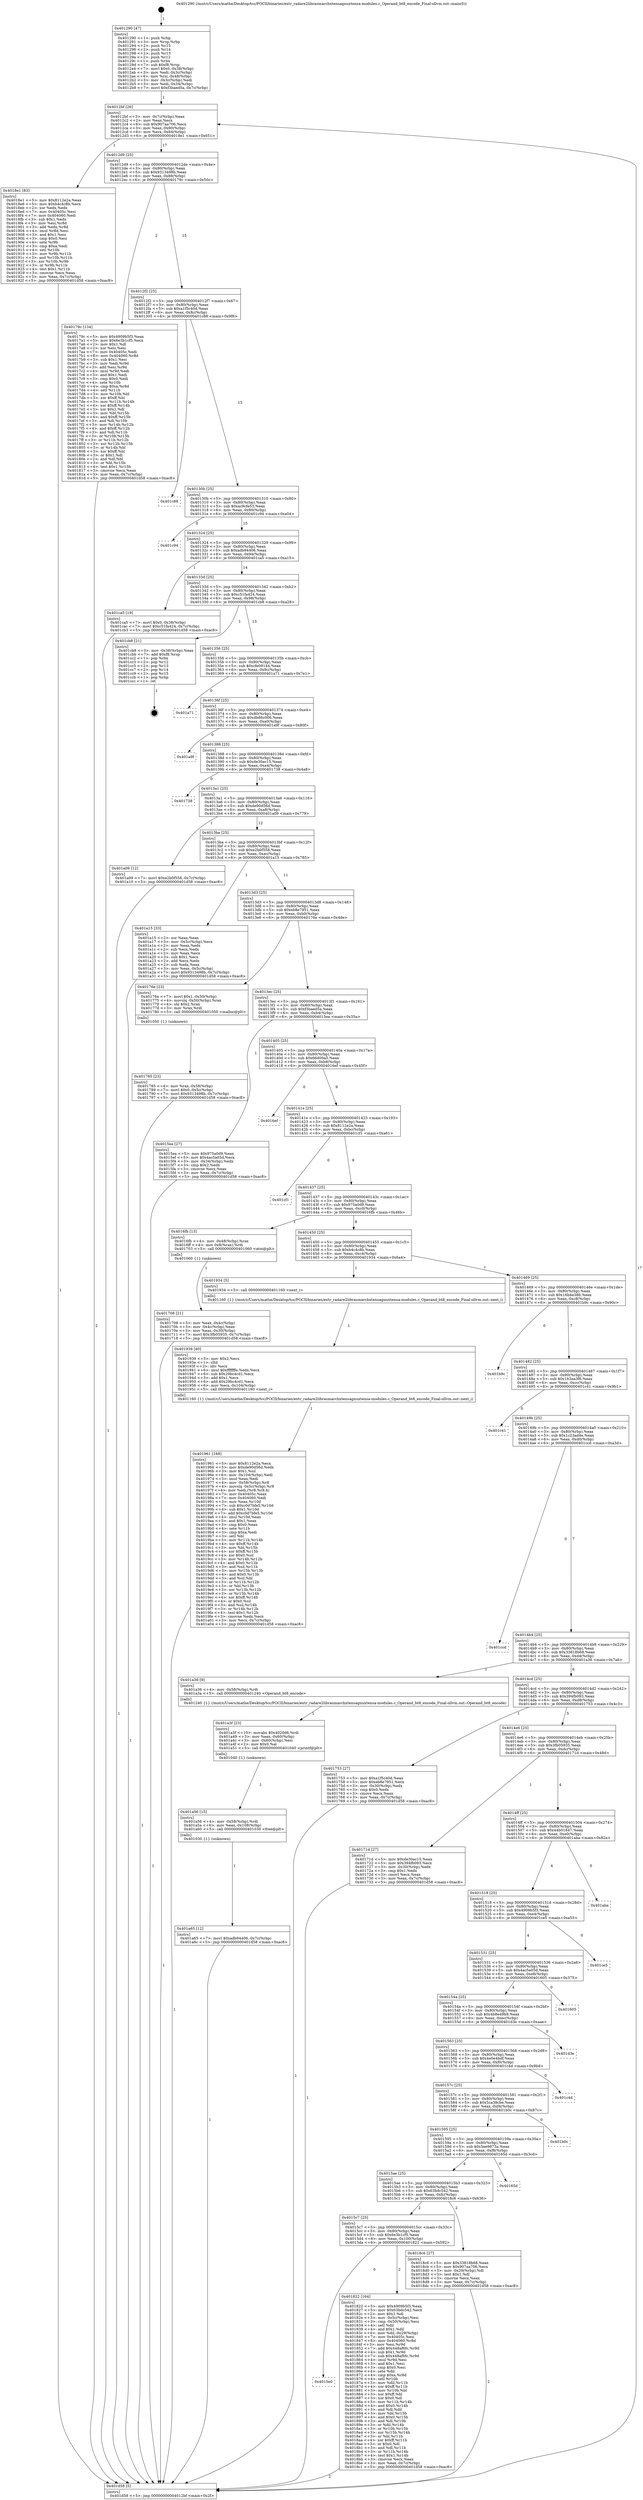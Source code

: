 digraph "0x401290" {
  label = "0x401290 (/mnt/c/Users/mathe/Desktop/tcc/POCII/binaries/extr_radare2librasmarchxtensagnuxtensa-modules.c_Operand_bt8_encode_Final-ollvm.out::main(0))"
  labelloc = "t"
  node[shape=record]

  Entry [label="",width=0.3,height=0.3,shape=circle,fillcolor=black,style=filled]
  "0x4012bf" [label="{
     0x4012bf [26]\l
     | [instrs]\l
     &nbsp;&nbsp;0x4012bf \<+3\>: mov -0x7c(%rbp),%eax\l
     &nbsp;&nbsp;0x4012c2 \<+2\>: mov %eax,%ecx\l
     &nbsp;&nbsp;0x4012c4 \<+6\>: sub $0x907aa706,%ecx\l
     &nbsp;&nbsp;0x4012ca \<+3\>: mov %eax,-0x80(%rbp)\l
     &nbsp;&nbsp;0x4012cd \<+6\>: mov %ecx,-0x84(%rbp)\l
     &nbsp;&nbsp;0x4012d3 \<+6\>: je 00000000004018e1 \<main+0x651\>\l
  }"]
  "0x4018e1" [label="{
     0x4018e1 [83]\l
     | [instrs]\l
     &nbsp;&nbsp;0x4018e1 \<+5\>: mov $0x8112e2a,%eax\l
     &nbsp;&nbsp;0x4018e6 \<+5\>: mov $0xb4c4c8b,%ecx\l
     &nbsp;&nbsp;0x4018eb \<+2\>: xor %edx,%edx\l
     &nbsp;&nbsp;0x4018ed \<+7\>: mov 0x40405c,%esi\l
     &nbsp;&nbsp;0x4018f4 \<+7\>: mov 0x404060,%edi\l
     &nbsp;&nbsp;0x4018fb \<+3\>: sub $0x1,%edx\l
     &nbsp;&nbsp;0x4018fe \<+3\>: mov %esi,%r8d\l
     &nbsp;&nbsp;0x401901 \<+3\>: add %edx,%r8d\l
     &nbsp;&nbsp;0x401904 \<+4\>: imul %r8d,%esi\l
     &nbsp;&nbsp;0x401908 \<+3\>: and $0x1,%esi\l
     &nbsp;&nbsp;0x40190b \<+3\>: cmp $0x0,%esi\l
     &nbsp;&nbsp;0x40190e \<+4\>: sete %r9b\l
     &nbsp;&nbsp;0x401912 \<+3\>: cmp $0xa,%edi\l
     &nbsp;&nbsp;0x401915 \<+4\>: setl %r10b\l
     &nbsp;&nbsp;0x401919 \<+3\>: mov %r9b,%r11b\l
     &nbsp;&nbsp;0x40191c \<+3\>: and %r10b,%r11b\l
     &nbsp;&nbsp;0x40191f \<+3\>: xor %r10b,%r9b\l
     &nbsp;&nbsp;0x401922 \<+3\>: or %r9b,%r11b\l
     &nbsp;&nbsp;0x401925 \<+4\>: test $0x1,%r11b\l
     &nbsp;&nbsp;0x401929 \<+3\>: cmovne %ecx,%eax\l
     &nbsp;&nbsp;0x40192c \<+3\>: mov %eax,-0x7c(%rbp)\l
     &nbsp;&nbsp;0x40192f \<+5\>: jmp 0000000000401d58 \<main+0xac8\>\l
  }"]
  "0x4012d9" [label="{
     0x4012d9 [25]\l
     | [instrs]\l
     &nbsp;&nbsp;0x4012d9 \<+5\>: jmp 00000000004012de \<main+0x4e\>\l
     &nbsp;&nbsp;0x4012de \<+3\>: mov -0x80(%rbp),%eax\l
     &nbsp;&nbsp;0x4012e1 \<+5\>: sub $0x9313498b,%eax\l
     &nbsp;&nbsp;0x4012e6 \<+6\>: mov %eax,-0x88(%rbp)\l
     &nbsp;&nbsp;0x4012ec \<+6\>: je 000000000040179c \<main+0x50c\>\l
  }"]
  Exit [label="",width=0.3,height=0.3,shape=circle,fillcolor=black,style=filled,peripheries=2]
  "0x40179c" [label="{
     0x40179c [134]\l
     | [instrs]\l
     &nbsp;&nbsp;0x40179c \<+5\>: mov $0x4909b5f3,%eax\l
     &nbsp;&nbsp;0x4017a1 \<+5\>: mov $0x6e3b1cf5,%ecx\l
     &nbsp;&nbsp;0x4017a6 \<+2\>: mov $0x1,%dl\l
     &nbsp;&nbsp;0x4017a8 \<+2\>: xor %esi,%esi\l
     &nbsp;&nbsp;0x4017aa \<+7\>: mov 0x40405c,%edi\l
     &nbsp;&nbsp;0x4017b1 \<+8\>: mov 0x404060,%r8d\l
     &nbsp;&nbsp;0x4017b9 \<+3\>: sub $0x1,%esi\l
     &nbsp;&nbsp;0x4017bc \<+3\>: mov %edi,%r9d\l
     &nbsp;&nbsp;0x4017bf \<+3\>: add %esi,%r9d\l
     &nbsp;&nbsp;0x4017c2 \<+4\>: imul %r9d,%edi\l
     &nbsp;&nbsp;0x4017c6 \<+3\>: and $0x1,%edi\l
     &nbsp;&nbsp;0x4017c9 \<+3\>: cmp $0x0,%edi\l
     &nbsp;&nbsp;0x4017cc \<+4\>: sete %r10b\l
     &nbsp;&nbsp;0x4017d0 \<+4\>: cmp $0xa,%r8d\l
     &nbsp;&nbsp;0x4017d4 \<+4\>: setl %r11b\l
     &nbsp;&nbsp;0x4017d8 \<+3\>: mov %r10b,%bl\l
     &nbsp;&nbsp;0x4017db \<+3\>: xor $0xff,%bl\l
     &nbsp;&nbsp;0x4017de \<+3\>: mov %r11b,%r14b\l
     &nbsp;&nbsp;0x4017e1 \<+4\>: xor $0xff,%r14b\l
     &nbsp;&nbsp;0x4017e5 \<+3\>: xor $0x1,%dl\l
     &nbsp;&nbsp;0x4017e8 \<+3\>: mov %bl,%r15b\l
     &nbsp;&nbsp;0x4017eb \<+4\>: and $0xff,%r15b\l
     &nbsp;&nbsp;0x4017ef \<+3\>: and %dl,%r10b\l
     &nbsp;&nbsp;0x4017f2 \<+3\>: mov %r14b,%r12b\l
     &nbsp;&nbsp;0x4017f5 \<+4\>: and $0xff,%r12b\l
     &nbsp;&nbsp;0x4017f9 \<+3\>: and %dl,%r11b\l
     &nbsp;&nbsp;0x4017fc \<+3\>: or %r10b,%r15b\l
     &nbsp;&nbsp;0x4017ff \<+3\>: or %r11b,%r12b\l
     &nbsp;&nbsp;0x401802 \<+3\>: xor %r12b,%r15b\l
     &nbsp;&nbsp;0x401805 \<+3\>: or %r14b,%bl\l
     &nbsp;&nbsp;0x401808 \<+3\>: xor $0xff,%bl\l
     &nbsp;&nbsp;0x40180b \<+3\>: or $0x1,%dl\l
     &nbsp;&nbsp;0x40180e \<+2\>: and %dl,%bl\l
     &nbsp;&nbsp;0x401810 \<+3\>: or %bl,%r15b\l
     &nbsp;&nbsp;0x401813 \<+4\>: test $0x1,%r15b\l
     &nbsp;&nbsp;0x401817 \<+3\>: cmovne %ecx,%eax\l
     &nbsp;&nbsp;0x40181a \<+3\>: mov %eax,-0x7c(%rbp)\l
     &nbsp;&nbsp;0x40181d \<+5\>: jmp 0000000000401d58 \<main+0xac8\>\l
  }"]
  "0x4012f2" [label="{
     0x4012f2 [25]\l
     | [instrs]\l
     &nbsp;&nbsp;0x4012f2 \<+5\>: jmp 00000000004012f7 \<main+0x67\>\l
     &nbsp;&nbsp;0x4012f7 \<+3\>: mov -0x80(%rbp),%eax\l
     &nbsp;&nbsp;0x4012fa \<+5\>: sub $0xa1f5c40d,%eax\l
     &nbsp;&nbsp;0x4012ff \<+6\>: mov %eax,-0x8c(%rbp)\l
     &nbsp;&nbsp;0x401305 \<+6\>: je 0000000000401c88 \<main+0x9f8\>\l
  }"]
  "0x401a65" [label="{
     0x401a65 [12]\l
     | [instrs]\l
     &nbsp;&nbsp;0x401a65 \<+7\>: movl $0xadb94406,-0x7c(%rbp)\l
     &nbsp;&nbsp;0x401a6c \<+5\>: jmp 0000000000401d58 \<main+0xac8\>\l
  }"]
  "0x401c88" [label="{
     0x401c88\l
  }", style=dashed]
  "0x40130b" [label="{
     0x40130b [25]\l
     | [instrs]\l
     &nbsp;&nbsp;0x40130b \<+5\>: jmp 0000000000401310 \<main+0x80\>\l
     &nbsp;&nbsp;0x401310 \<+3\>: mov -0x80(%rbp),%eax\l
     &nbsp;&nbsp;0x401313 \<+5\>: sub $0xac9cfe53,%eax\l
     &nbsp;&nbsp;0x401318 \<+6\>: mov %eax,-0x90(%rbp)\l
     &nbsp;&nbsp;0x40131e \<+6\>: je 0000000000401c94 \<main+0xa04\>\l
  }"]
  "0x401a56" [label="{
     0x401a56 [15]\l
     | [instrs]\l
     &nbsp;&nbsp;0x401a56 \<+4\>: mov -0x58(%rbp),%rdi\l
     &nbsp;&nbsp;0x401a5a \<+6\>: mov %eax,-0x108(%rbp)\l
     &nbsp;&nbsp;0x401a60 \<+5\>: call 0000000000401030 \<free@plt\>\l
     | [calls]\l
     &nbsp;&nbsp;0x401030 \{1\} (unknown)\l
  }"]
  "0x401c94" [label="{
     0x401c94\l
  }", style=dashed]
  "0x401324" [label="{
     0x401324 [25]\l
     | [instrs]\l
     &nbsp;&nbsp;0x401324 \<+5\>: jmp 0000000000401329 \<main+0x99\>\l
     &nbsp;&nbsp;0x401329 \<+3\>: mov -0x80(%rbp),%eax\l
     &nbsp;&nbsp;0x40132c \<+5\>: sub $0xadb94406,%eax\l
     &nbsp;&nbsp;0x401331 \<+6\>: mov %eax,-0x94(%rbp)\l
     &nbsp;&nbsp;0x401337 \<+6\>: je 0000000000401ca5 \<main+0xa15\>\l
  }"]
  "0x401a3f" [label="{
     0x401a3f [23]\l
     | [instrs]\l
     &nbsp;&nbsp;0x401a3f \<+10\>: movabs $0x4020d6,%rdi\l
     &nbsp;&nbsp;0x401a49 \<+3\>: mov %eax,-0x60(%rbp)\l
     &nbsp;&nbsp;0x401a4c \<+3\>: mov -0x60(%rbp),%esi\l
     &nbsp;&nbsp;0x401a4f \<+2\>: mov $0x0,%al\l
     &nbsp;&nbsp;0x401a51 \<+5\>: call 0000000000401040 \<printf@plt\>\l
     | [calls]\l
     &nbsp;&nbsp;0x401040 \{1\} (unknown)\l
  }"]
  "0x401ca5" [label="{
     0x401ca5 [19]\l
     | [instrs]\l
     &nbsp;&nbsp;0x401ca5 \<+7\>: movl $0x0,-0x38(%rbp)\l
     &nbsp;&nbsp;0x401cac \<+7\>: movl $0xc51fa424,-0x7c(%rbp)\l
     &nbsp;&nbsp;0x401cb3 \<+5\>: jmp 0000000000401d58 \<main+0xac8\>\l
  }"]
  "0x40133d" [label="{
     0x40133d [25]\l
     | [instrs]\l
     &nbsp;&nbsp;0x40133d \<+5\>: jmp 0000000000401342 \<main+0xb2\>\l
     &nbsp;&nbsp;0x401342 \<+3\>: mov -0x80(%rbp),%eax\l
     &nbsp;&nbsp;0x401345 \<+5\>: sub $0xc51fa424,%eax\l
     &nbsp;&nbsp;0x40134a \<+6\>: mov %eax,-0x98(%rbp)\l
     &nbsp;&nbsp;0x401350 \<+6\>: je 0000000000401cb8 \<main+0xa28\>\l
  }"]
  "0x401961" [label="{
     0x401961 [168]\l
     | [instrs]\l
     &nbsp;&nbsp;0x401961 \<+5\>: mov $0x8112e2a,%ecx\l
     &nbsp;&nbsp;0x401966 \<+5\>: mov $0xde90d56d,%edx\l
     &nbsp;&nbsp;0x40196b \<+3\>: mov $0x1,%sil\l
     &nbsp;&nbsp;0x40196e \<+6\>: mov -0x104(%rbp),%edi\l
     &nbsp;&nbsp;0x401974 \<+3\>: imul %eax,%edi\l
     &nbsp;&nbsp;0x401977 \<+4\>: mov -0x58(%rbp),%r8\l
     &nbsp;&nbsp;0x40197b \<+4\>: movslq -0x5c(%rbp),%r9\l
     &nbsp;&nbsp;0x40197f \<+4\>: mov %edi,(%r8,%r9,4)\l
     &nbsp;&nbsp;0x401983 \<+7\>: mov 0x40405c,%eax\l
     &nbsp;&nbsp;0x40198a \<+7\>: mov 0x404060,%edi\l
     &nbsp;&nbsp;0x401991 \<+3\>: mov %eax,%r10d\l
     &nbsp;&nbsp;0x401994 \<+7\>: sub $0xc0d7bfe5,%r10d\l
     &nbsp;&nbsp;0x40199b \<+4\>: sub $0x1,%r10d\l
     &nbsp;&nbsp;0x40199f \<+7\>: add $0xc0d7bfe5,%r10d\l
     &nbsp;&nbsp;0x4019a6 \<+4\>: imul %r10d,%eax\l
     &nbsp;&nbsp;0x4019aa \<+3\>: and $0x1,%eax\l
     &nbsp;&nbsp;0x4019ad \<+3\>: cmp $0x0,%eax\l
     &nbsp;&nbsp;0x4019b0 \<+4\>: sete %r11b\l
     &nbsp;&nbsp;0x4019b4 \<+3\>: cmp $0xa,%edi\l
     &nbsp;&nbsp;0x4019b7 \<+3\>: setl %bl\l
     &nbsp;&nbsp;0x4019ba \<+3\>: mov %r11b,%r14b\l
     &nbsp;&nbsp;0x4019bd \<+4\>: xor $0xff,%r14b\l
     &nbsp;&nbsp;0x4019c1 \<+3\>: mov %bl,%r15b\l
     &nbsp;&nbsp;0x4019c4 \<+4\>: xor $0xff,%r15b\l
     &nbsp;&nbsp;0x4019c8 \<+4\>: xor $0x0,%sil\l
     &nbsp;&nbsp;0x4019cc \<+3\>: mov %r14b,%r12b\l
     &nbsp;&nbsp;0x4019cf \<+4\>: and $0x0,%r12b\l
     &nbsp;&nbsp;0x4019d3 \<+3\>: and %sil,%r11b\l
     &nbsp;&nbsp;0x4019d6 \<+3\>: mov %r15b,%r13b\l
     &nbsp;&nbsp;0x4019d9 \<+4\>: and $0x0,%r13b\l
     &nbsp;&nbsp;0x4019dd \<+3\>: and %sil,%bl\l
     &nbsp;&nbsp;0x4019e0 \<+3\>: or %r11b,%r12b\l
     &nbsp;&nbsp;0x4019e3 \<+3\>: or %bl,%r13b\l
     &nbsp;&nbsp;0x4019e6 \<+3\>: xor %r13b,%r12b\l
     &nbsp;&nbsp;0x4019e9 \<+3\>: or %r15b,%r14b\l
     &nbsp;&nbsp;0x4019ec \<+4\>: xor $0xff,%r14b\l
     &nbsp;&nbsp;0x4019f0 \<+4\>: or $0x0,%sil\l
     &nbsp;&nbsp;0x4019f4 \<+3\>: and %sil,%r14b\l
     &nbsp;&nbsp;0x4019f7 \<+3\>: or %r14b,%r12b\l
     &nbsp;&nbsp;0x4019fa \<+4\>: test $0x1,%r12b\l
     &nbsp;&nbsp;0x4019fe \<+3\>: cmovne %edx,%ecx\l
     &nbsp;&nbsp;0x401a01 \<+3\>: mov %ecx,-0x7c(%rbp)\l
     &nbsp;&nbsp;0x401a04 \<+5\>: jmp 0000000000401d58 \<main+0xac8\>\l
  }"]
  "0x401cb8" [label="{
     0x401cb8 [21]\l
     | [instrs]\l
     &nbsp;&nbsp;0x401cb8 \<+3\>: mov -0x38(%rbp),%eax\l
     &nbsp;&nbsp;0x401cbb \<+7\>: add $0xf8,%rsp\l
     &nbsp;&nbsp;0x401cc2 \<+1\>: pop %rbx\l
     &nbsp;&nbsp;0x401cc3 \<+2\>: pop %r12\l
     &nbsp;&nbsp;0x401cc5 \<+2\>: pop %r13\l
     &nbsp;&nbsp;0x401cc7 \<+2\>: pop %r14\l
     &nbsp;&nbsp;0x401cc9 \<+2\>: pop %r15\l
     &nbsp;&nbsp;0x401ccb \<+1\>: pop %rbp\l
     &nbsp;&nbsp;0x401ccc \<+1\>: ret\l
  }"]
  "0x401356" [label="{
     0x401356 [25]\l
     | [instrs]\l
     &nbsp;&nbsp;0x401356 \<+5\>: jmp 000000000040135b \<main+0xcb\>\l
     &nbsp;&nbsp;0x40135b \<+3\>: mov -0x80(%rbp),%eax\l
     &nbsp;&nbsp;0x40135e \<+5\>: sub $0xcfe09144,%eax\l
     &nbsp;&nbsp;0x401363 \<+6\>: mov %eax,-0x9c(%rbp)\l
     &nbsp;&nbsp;0x401369 \<+6\>: je 0000000000401a71 \<main+0x7e1\>\l
  }"]
  "0x401939" [label="{
     0x401939 [40]\l
     | [instrs]\l
     &nbsp;&nbsp;0x401939 \<+5\>: mov $0x2,%ecx\l
     &nbsp;&nbsp;0x40193e \<+1\>: cltd\l
     &nbsp;&nbsp;0x40193f \<+2\>: idiv %ecx\l
     &nbsp;&nbsp;0x401941 \<+6\>: imul $0xfffffffe,%edx,%ecx\l
     &nbsp;&nbsp;0x401947 \<+6\>: sub $0x29bc4cd1,%ecx\l
     &nbsp;&nbsp;0x40194d \<+3\>: add $0x1,%ecx\l
     &nbsp;&nbsp;0x401950 \<+6\>: add $0x29bc4cd1,%ecx\l
     &nbsp;&nbsp;0x401956 \<+6\>: mov %ecx,-0x104(%rbp)\l
     &nbsp;&nbsp;0x40195c \<+5\>: call 0000000000401160 \<next_i\>\l
     | [calls]\l
     &nbsp;&nbsp;0x401160 \{1\} (/mnt/c/Users/mathe/Desktop/tcc/POCII/binaries/extr_radare2librasmarchxtensagnuxtensa-modules.c_Operand_bt8_encode_Final-ollvm.out::next_i)\l
  }"]
  "0x401a71" [label="{
     0x401a71\l
  }", style=dashed]
  "0x40136f" [label="{
     0x40136f [25]\l
     | [instrs]\l
     &nbsp;&nbsp;0x40136f \<+5\>: jmp 0000000000401374 \<main+0xe4\>\l
     &nbsp;&nbsp;0x401374 \<+3\>: mov -0x80(%rbp),%eax\l
     &nbsp;&nbsp;0x401377 \<+5\>: sub $0xdb86c006,%eax\l
     &nbsp;&nbsp;0x40137c \<+6\>: mov %eax,-0xa0(%rbp)\l
     &nbsp;&nbsp;0x401382 \<+6\>: je 0000000000401a9f \<main+0x80f\>\l
  }"]
  "0x4015e0" [label="{
     0x4015e0\l
  }", style=dashed]
  "0x401a9f" [label="{
     0x401a9f\l
  }", style=dashed]
  "0x401388" [label="{
     0x401388 [25]\l
     | [instrs]\l
     &nbsp;&nbsp;0x401388 \<+5\>: jmp 000000000040138d \<main+0xfd\>\l
     &nbsp;&nbsp;0x40138d \<+3\>: mov -0x80(%rbp),%eax\l
     &nbsp;&nbsp;0x401390 \<+5\>: sub $0xde30ac15,%eax\l
     &nbsp;&nbsp;0x401395 \<+6\>: mov %eax,-0xa4(%rbp)\l
     &nbsp;&nbsp;0x40139b \<+6\>: je 0000000000401738 \<main+0x4a8\>\l
  }"]
  "0x401822" [label="{
     0x401822 [164]\l
     | [instrs]\l
     &nbsp;&nbsp;0x401822 \<+5\>: mov $0x4909b5f3,%eax\l
     &nbsp;&nbsp;0x401827 \<+5\>: mov $0x63bdc542,%ecx\l
     &nbsp;&nbsp;0x40182c \<+2\>: mov $0x1,%dl\l
     &nbsp;&nbsp;0x40182e \<+3\>: mov -0x5c(%rbp),%esi\l
     &nbsp;&nbsp;0x401831 \<+3\>: cmp -0x50(%rbp),%esi\l
     &nbsp;&nbsp;0x401834 \<+4\>: setl %dil\l
     &nbsp;&nbsp;0x401838 \<+4\>: and $0x1,%dil\l
     &nbsp;&nbsp;0x40183c \<+4\>: mov %dil,-0x29(%rbp)\l
     &nbsp;&nbsp;0x401840 \<+7\>: mov 0x40405c,%esi\l
     &nbsp;&nbsp;0x401847 \<+8\>: mov 0x404060,%r8d\l
     &nbsp;&nbsp;0x40184f \<+3\>: mov %esi,%r9d\l
     &nbsp;&nbsp;0x401852 \<+7\>: add $0x448af6fc,%r9d\l
     &nbsp;&nbsp;0x401859 \<+4\>: sub $0x1,%r9d\l
     &nbsp;&nbsp;0x40185d \<+7\>: sub $0x448af6fc,%r9d\l
     &nbsp;&nbsp;0x401864 \<+4\>: imul %r9d,%esi\l
     &nbsp;&nbsp;0x401868 \<+3\>: and $0x1,%esi\l
     &nbsp;&nbsp;0x40186b \<+3\>: cmp $0x0,%esi\l
     &nbsp;&nbsp;0x40186e \<+4\>: sete %dil\l
     &nbsp;&nbsp;0x401872 \<+4\>: cmp $0xa,%r8d\l
     &nbsp;&nbsp;0x401876 \<+4\>: setl %r10b\l
     &nbsp;&nbsp;0x40187a \<+3\>: mov %dil,%r11b\l
     &nbsp;&nbsp;0x40187d \<+4\>: xor $0xff,%r11b\l
     &nbsp;&nbsp;0x401881 \<+3\>: mov %r10b,%bl\l
     &nbsp;&nbsp;0x401884 \<+3\>: xor $0xff,%bl\l
     &nbsp;&nbsp;0x401887 \<+3\>: xor $0x0,%dl\l
     &nbsp;&nbsp;0x40188a \<+3\>: mov %r11b,%r14b\l
     &nbsp;&nbsp;0x40188d \<+4\>: and $0x0,%r14b\l
     &nbsp;&nbsp;0x401891 \<+3\>: and %dl,%dil\l
     &nbsp;&nbsp;0x401894 \<+3\>: mov %bl,%r15b\l
     &nbsp;&nbsp;0x401897 \<+4\>: and $0x0,%r15b\l
     &nbsp;&nbsp;0x40189b \<+3\>: and %dl,%r10b\l
     &nbsp;&nbsp;0x40189e \<+3\>: or %dil,%r14b\l
     &nbsp;&nbsp;0x4018a1 \<+3\>: or %r10b,%r15b\l
     &nbsp;&nbsp;0x4018a4 \<+3\>: xor %r15b,%r14b\l
     &nbsp;&nbsp;0x4018a7 \<+3\>: or %bl,%r11b\l
     &nbsp;&nbsp;0x4018aa \<+4\>: xor $0xff,%r11b\l
     &nbsp;&nbsp;0x4018ae \<+3\>: or $0x0,%dl\l
     &nbsp;&nbsp;0x4018b1 \<+3\>: and %dl,%r11b\l
     &nbsp;&nbsp;0x4018b4 \<+3\>: or %r11b,%r14b\l
     &nbsp;&nbsp;0x4018b7 \<+4\>: test $0x1,%r14b\l
     &nbsp;&nbsp;0x4018bb \<+3\>: cmovne %ecx,%eax\l
     &nbsp;&nbsp;0x4018be \<+3\>: mov %eax,-0x7c(%rbp)\l
     &nbsp;&nbsp;0x4018c1 \<+5\>: jmp 0000000000401d58 \<main+0xac8\>\l
  }"]
  "0x401738" [label="{
     0x401738\l
  }", style=dashed]
  "0x4013a1" [label="{
     0x4013a1 [25]\l
     | [instrs]\l
     &nbsp;&nbsp;0x4013a1 \<+5\>: jmp 00000000004013a6 \<main+0x116\>\l
     &nbsp;&nbsp;0x4013a6 \<+3\>: mov -0x80(%rbp),%eax\l
     &nbsp;&nbsp;0x4013a9 \<+5\>: sub $0xde90d56d,%eax\l
     &nbsp;&nbsp;0x4013ae \<+6\>: mov %eax,-0xa8(%rbp)\l
     &nbsp;&nbsp;0x4013b4 \<+6\>: je 0000000000401a09 \<main+0x779\>\l
  }"]
  "0x4015c7" [label="{
     0x4015c7 [25]\l
     | [instrs]\l
     &nbsp;&nbsp;0x4015c7 \<+5\>: jmp 00000000004015cc \<main+0x33c\>\l
     &nbsp;&nbsp;0x4015cc \<+3\>: mov -0x80(%rbp),%eax\l
     &nbsp;&nbsp;0x4015cf \<+5\>: sub $0x6e3b1cf5,%eax\l
     &nbsp;&nbsp;0x4015d4 \<+6\>: mov %eax,-0x100(%rbp)\l
     &nbsp;&nbsp;0x4015da \<+6\>: je 0000000000401822 \<main+0x592\>\l
  }"]
  "0x401a09" [label="{
     0x401a09 [12]\l
     | [instrs]\l
     &nbsp;&nbsp;0x401a09 \<+7\>: movl $0xe2b0f558,-0x7c(%rbp)\l
     &nbsp;&nbsp;0x401a10 \<+5\>: jmp 0000000000401d58 \<main+0xac8\>\l
  }"]
  "0x4013ba" [label="{
     0x4013ba [25]\l
     | [instrs]\l
     &nbsp;&nbsp;0x4013ba \<+5\>: jmp 00000000004013bf \<main+0x12f\>\l
     &nbsp;&nbsp;0x4013bf \<+3\>: mov -0x80(%rbp),%eax\l
     &nbsp;&nbsp;0x4013c2 \<+5\>: sub $0xe2b0f558,%eax\l
     &nbsp;&nbsp;0x4013c7 \<+6\>: mov %eax,-0xac(%rbp)\l
     &nbsp;&nbsp;0x4013cd \<+6\>: je 0000000000401a15 \<main+0x785\>\l
  }"]
  "0x4018c6" [label="{
     0x4018c6 [27]\l
     | [instrs]\l
     &nbsp;&nbsp;0x4018c6 \<+5\>: mov $0x33818b68,%eax\l
     &nbsp;&nbsp;0x4018cb \<+5\>: mov $0x907aa706,%ecx\l
     &nbsp;&nbsp;0x4018d0 \<+3\>: mov -0x29(%rbp),%dl\l
     &nbsp;&nbsp;0x4018d3 \<+3\>: test $0x1,%dl\l
     &nbsp;&nbsp;0x4018d6 \<+3\>: cmovne %ecx,%eax\l
     &nbsp;&nbsp;0x4018d9 \<+3\>: mov %eax,-0x7c(%rbp)\l
     &nbsp;&nbsp;0x4018dc \<+5\>: jmp 0000000000401d58 \<main+0xac8\>\l
  }"]
  "0x401a15" [label="{
     0x401a15 [33]\l
     | [instrs]\l
     &nbsp;&nbsp;0x401a15 \<+2\>: xor %eax,%eax\l
     &nbsp;&nbsp;0x401a17 \<+3\>: mov -0x5c(%rbp),%ecx\l
     &nbsp;&nbsp;0x401a1a \<+2\>: mov %eax,%edx\l
     &nbsp;&nbsp;0x401a1c \<+2\>: sub %ecx,%edx\l
     &nbsp;&nbsp;0x401a1e \<+2\>: mov %eax,%ecx\l
     &nbsp;&nbsp;0x401a20 \<+3\>: sub $0x1,%ecx\l
     &nbsp;&nbsp;0x401a23 \<+2\>: add %ecx,%edx\l
     &nbsp;&nbsp;0x401a25 \<+2\>: sub %edx,%eax\l
     &nbsp;&nbsp;0x401a27 \<+3\>: mov %eax,-0x5c(%rbp)\l
     &nbsp;&nbsp;0x401a2a \<+7\>: movl $0x9313498b,-0x7c(%rbp)\l
     &nbsp;&nbsp;0x401a31 \<+5\>: jmp 0000000000401d58 \<main+0xac8\>\l
  }"]
  "0x4013d3" [label="{
     0x4013d3 [25]\l
     | [instrs]\l
     &nbsp;&nbsp;0x4013d3 \<+5\>: jmp 00000000004013d8 \<main+0x148\>\l
     &nbsp;&nbsp;0x4013d8 \<+3\>: mov -0x80(%rbp),%eax\l
     &nbsp;&nbsp;0x4013db \<+5\>: sub $0xeb8e7951,%eax\l
     &nbsp;&nbsp;0x4013e0 \<+6\>: mov %eax,-0xb0(%rbp)\l
     &nbsp;&nbsp;0x4013e6 \<+6\>: je 000000000040176e \<main+0x4de\>\l
  }"]
  "0x4015ae" [label="{
     0x4015ae [25]\l
     | [instrs]\l
     &nbsp;&nbsp;0x4015ae \<+5\>: jmp 00000000004015b3 \<main+0x323\>\l
     &nbsp;&nbsp;0x4015b3 \<+3\>: mov -0x80(%rbp),%eax\l
     &nbsp;&nbsp;0x4015b6 \<+5\>: sub $0x63bdc542,%eax\l
     &nbsp;&nbsp;0x4015bb \<+6\>: mov %eax,-0xfc(%rbp)\l
     &nbsp;&nbsp;0x4015c1 \<+6\>: je 00000000004018c6 \<main+0x636\>\l
  }"]
  "0x40176e" [label="{
     0x40176e [23]\l
     | [instrs]\l
     &nbsp;&nbsp;0x40176e \<+7\>: movl $0x1,-0x50(%rbp)\l
     &nbsp;&nbsp;0x401775 \<+4\>: movslq -0x50(%rbp),%rax\l
     &nbsp;&nbsp;0x401779 \<+4\>: shl $0x2,%rax\l
     &nbsp;&nbsp;0x40177d \<+3\>: mov %rax,%rdi\l
     &nbsp;&nbsp;0x401780 \<+5\>: call 0000000000401050 \<malloc@plt\>\l
     | [calls]\l
     &nbsp;&nbsp;0x401050 \{1\} (unknown)\l
  }"]
  "0x4013ec" [label="{
     0x4013ec [25]\l
     | [instrs]\l
     &nbsp;&nbsp;0x4013ec \<+5\>: jmp 00000000004013f1 \<main+0x161\>\l
     &nbsp;&nbsp;0x4013f1 \<+3\>: mov -0x80(%rbp),%eax\l
     &nbsp;&nbsp;0x4013f4 \<+5\>: sub $0xf3baed5a,%eax\l
     &nbsp;&nbsp;0x4013f9 \<+6\>: mov %eax,-0xb4(%rbp)\l
     &nbsp;&nbsp;0x4013ff \<+6\>: je 00000000004015ea \<main+0x35a\>\l
  }"]
  "0x40165d" [label="{
     0x40165d\l
  }", style=dashed]
  "0x4015ea" [label="{
     0x4015ea [27]\l
     | [instrs]\l
     &nbsp;&nbsp;0x4015ea \<+5\>: mov $0x975a0d9,%eax\l
     &nbsp;&nbsp;0x4015ef \<+5\>: mov $0x4ac5a05d,%ecx\l
     &nbsp;&nbsp;0x4015f4 \<+3\>: mov -0x34(%rbp),%edx\l
     &nbsp;&nbsp;0x4015f7 \<+3\>: cmp $0x2,%edx\l
     &nbsp;&nbsp;0x4015fa \<+3\>: cmovne %ecx,%eax\l
     &nbsp;&nbsp;0x4015fd \<+3\>: mov %eax,-0x7c(%rbp)\l
     &nbsp;&nbsp;0x401600 \<+5\>: jmp 0000000000401d58 \<main+0xac8\>\l
  }"]
  "0x401405" [label="{
     0x401405 [25]\l
     | [instrs]\l
     &nbsp;&nbsp;0x401405 \<+5\>: jmp 000000000040140a \<main+0x17a\>\l
     &nbsp;&nbsp;0x40140a \<+3\>: mov -0x80(%rbp),%eax\l
     &nbsp;&nbsp;0x40140d \<+5\>: sub $0x66d00a5,%eax\l
     &nbsp;&nbsp;0x401412 \<+6\>: mov %eax,-0xb8(%rbp)\l
     &nbsp;&nbsp;0x401418 \<+6\>: je 00000000004016ef \<main+0x45f\>\l
  }"]
  "0x401d58" [label="{
     0x401d58 [5]\l
     | [instrs]\l
     &nbsp;&nbsp;0x401d58 \<+5\>: jmp 00000000004012bf \<main+0x2f\>\l
  }"]
  "0x401290" [label="{
     0x401290 [47]\l
     | [instrs]\l
     &nbsp;&nbsp;0x401290 \<+1\>: push %rbp\l
     &nbsp;&nbsp;0x401291 \<+3\>: mov %rsp,%rbp\l
     &nbsp;&nbsp;0x401294 \<+2\>: push %r15\l
     &nbsp;&nbsp;0x401296 \<+2\>: push %r14\l
     &nbsp;&nbsp;0x401298 \<+2\>: push %r13\l
     &nbsp;&nbsp;0x40129a \<+2\>: push %r12\l
     &nbsp;&nbsp;0x40129c \<+1\>: push %rbx\l
     &nbsp;&nbsp;0x40129d \<+7\>: sub $0xf8,%rsp\l
     &nbsp;&nbsp;0x4012a4 \<+7\>: movl $0x0,-0x38(%rbp)\l
     &nbsp;&nbsp;0x4012ab \<+3\>: mov %edi,-0x3c(%rbp)\l
     &nbsp;&nbsp;0x4012ae \<+4\>: mov %rsi,-0x48(%rbp)\l
     &nbsp;&nbsp;0x4012b2 \<+3\>: mov -0x3c(%rbp),%edi\l
     &nbsp;&nbsp;0x4012b5 \<+3\>: mov %edi,-0x34(%rbp)\l
     &nbsp;&nbsp;0x4012b8 \<+7\>: movl $0xf3baed5a,-0x7c(%rbp)\l
  }"]
  "0x401595" [label="{
     0x401595 [25]\l
     | [instrs]\l
     &nbsp;&nbsp;0x401595 \<+5\>: jmp 000000000040159a \<main+0x30a\>\l
     &nbsp;&nbsp;0x40159a \<+3\>: mov -0x80(%rbp),%eax\l
     &nbsp;&nbsp;0x40159d \<+5\>: sub $0x5ee9873a,%eax\l
     &nbsp;&nbsp;0x4015a2 \<+6\>: mov %eax,-0xf8(%rbp)\l
     &nbsp;&nbsp;0x4015a8 \<+6\>: je 000000000040165d \<main+0x3cd\>\l
  }"]
  "0x4016ef" [label="{
     0x4016ef\l
  }", style=dashed]
  "0x40141e" [label="{
     0x40141e [25]\l
     | [instrs]\l
     &nbsp;&nbsp;0x40141e \<+5\>: jmp 0000000000401423 \<main+0x193\>\l
     &nbsp;&nbsp;0x401423 \<+3\>: mov -0x80(%rbp),%eax\l
     &nbsp;&nbsp;0x401426 \<+5\>: sub $0x8112e2a,%eax\l
     &nbsp;&nbsp;0x40142b \<+6\>: mov %eax,-0xbc(%rbp)\l
     &nbsp;&nbsp;0x401431 \<+6\>: je 0000000000401cf1 \<main+0xa61\>\l
  }"]
  "0x401b0c" [label="{
     0x401b0c\l
  }", style=dashed]
  "0x401cf1" [label="{
     0x401cf1\l
  }", style=dashed]
  "0x401437" [label="{
     0x401437 [25]\l
     | [instrs]\l
     &nbsp;&nbsp;0x401437 \<+5\>: jmp 000000000040143c \<main+0x1ac\>\l
     &nbsp;&nbsp;0x40143c \<+3\>: mov -0x80(%rbp),%eax\l
     &nbsp;&nbsp;0x40143f \<+5\>: sub $0x975a0d9,%eax\l
     &nbsp;&nbsp;0x401444 \<+6\>: mov %eax,-0xc0(%rbp)\l
     &nbsp;&nbsp;0x40144a \<+6\>: je 00000000004016fb \<main+0x46b\>\l
  }"]
  "0x40157c" [label="{
     0x40157c [25]\l
     | [instrs]\l
     &nbsp;&nbsp;0x40157c \<+5\>: jmp 0000000000401581 \<main+0x2f1\>\l
     &nbsp;&nbsp;0x401581 \<+3\>: mov -0x80(%rbp),%eax\l
     &nbsp;&nbsp;0x401584 \<+5\>: sub $0x5ca38cbe,%eax\l
     &nbsp;&nbsp;0x401589 \<+6\>: mov %eax,-0xf4(%rbp)\l
     &nbsp;&nbsp;0x40158f \<+6\>: je 0000000000401b0c \<main+0x87c\>\l
  }"]
  "0x4016fb" [label="{
     0x4016fb [13]\l
     | [instrs]\l
     &nbsp;&nbsp;0x4016fb \<+4\>: mov -0x48(%rbp),%rax\l
     &nbsp;&nbsp;0x4016ff \<+4\>: mov 0x8(%rax),%rdi\l
     &nbsp;&nbsp;0x401703 \<+5\>: call 0000000000401060 \<atoi@plt\>\l
     | [calls]\l
     &nbsp;&nbsp;0x401060 \{1\} (unknown)\l
  }"]
  "0x401450" [label="{
     0x401450 [25]\l
     | [instrs]\l
     &nbsp;&nbsp;0x401450 \<+5\>: jmp 0000000000401455 \<main+0x1c5\>\l
     &nbsp;&nbsp;0x401455 \<+3\>: mov -0x80(%rbp),%eax\l
     &nbsp;&nbsp;0x401458 \<+5\>: sub $0xb4c4c8b,%eax\l
     &nbsp;&nbsp;0x40145d \<+6\>: mov %eax,-0xc4(%rbp)\l
     &nbsp;&nbsp;0x401463 \<+6\>: je 0000000000401934 \<main+0x6a4\>\l
  }"]
  "0x401708" [label="{
     0x401708 [21]\l
     | [instrs]\l
     &nbsp;&nbsp;0x401708 \<+3\>: mov %eax,-0x4c(%rbp)\l
     &nbsp;&nbsp;0x40170b \<+3\>: mov -0x4c(%rbp),%eax\l
     &nbsp;&nbsp;0x40170e \<+3\>: mov %eax,-0x30(%rbp)\l
     &nbsp;&nbsp;0x401711 \<+7\>: movl $0x3fb05935,-0x7c(%rbp)\l
     &nbsp;&nbsp;0x401718 \<+5\>: jmp 0000000000401d58 \<main+0xac8\>\l
  }"]
  "0x401c4d" [label="{
     0x401c4d\l
  }", style=dashed]
  "0x401934" [label="{
     0x401934 [5]\l
     | [instrs]\l
     &nbsp;&nbsp;0x401934 \<+5\>: call 0000000000401160 \<next_i\>\l
     | [calls]\l
     &nbsp;&nbsp;0x401160 \{1\} (/mnt/c/Users/mathe/Desktop/tcc/POCII/binaries/extr_radare2librasmarchxtensagnuxtensa-modules.c_Operand_bt8_encode_Final-ollvm.out::next_i)\l
  }"]
  "0x401469" [label="{
     0x401469 [25]\l
     | [instrs]\l
     &nbsp;&nbsp;0x401469 \<+5\>: jmp 000000000040146e \<main+0x1de\>\l
     &nbsp;&nbsp;0x40146e \<+3\>: mov -0x80(%rbp),%eax\l
     &nbsp;&nbsp;0x401471 \<+5\>: sub $0x16b4a386,%eax\l
     &nbsp;&nbsp;0x401476 \<+6\>: mov %eax,-0xc8(%rbp)\l
     &nbsp;&nbsp;0x40147c \<+6\>: je 0000000000401b9c \<main+0x90c\>\l
  }"]
  "0x401563" [label="{
     0x401563 [25]\l
     | [instrs]\l
     &nbsp;&nbsp;0x401563 \<+5\>: jmp 0000000000401568 \<main+0x2d8\>\l
     &nbsp;&nbsp;0x401568 \<+3\>: mov -0x80(%rbp),%eax\l
     &nbsp;&nbsp;0x40156b \<+5\>: sub $0x4e0e4bdf,%eax\l
     &nbsp;&nbsp;0x401570 \<+6\>: mov %eax,-0xf0(%rbp)\l
     &nbsp;&nbsp;0x401576 \<+6\>: je 0000000000401c4d \<main+0x9bd\>\l
  }"]
  "0x401b9c" [label="{
     0x401b9c\l
  }", style=dashed]
  "0x401482" [label="{
     0x401482 [25]\l
     | [instrs]\l
     &nbsp;&nbsp;0x401482 \<+5\>: jmp 0000000000401487 \<main+0x1f7\>\l
     &nbsp;&nbsp;0x401487 \<+3\>: mov -0x80(%rbp),%eax\l
     &nbsp;&nbsp;0x40148a \<+5\>: sub $0x1b3aa3f6,%eax\l
     &nbsp;&nbsp;0x40148f \<+6\>: mov %eax,-0xcc(%rbp)\l
     &nbsp;&nbsp;0x401495 \<+6\>: je 0000000000401c41 \<main+0x9b1\>\l
  }"]
  "0x401d3e" [label="{
     0x401d3e\l
  }", style=dashed]
  "0x401c41" [label="{
     0x401c41\l
  }", style=dashed]
  "0x40149b" [label="{
     0x40149b [25]\l
     | [instrs]\l
     &nbsp;&nbsp;0x40149b \<+5\>: jmp 00000000004014a0 \<main+0x210\>\l
     &nbsp;&nbsp;0x4014a0 \<+3\>: mov -0x80(%rbp),%eax\l
     &nbsp;&nbsp;0x4014a3 \<+5\>: sub $0x1c23ad4e,%eax\l
     &nbsp;&nbsp;0x4014a8 \<+6\>: mov %eax,-0xd0(%rbp)\l
     &nbsp;&nbsp;0x4014ae \<+6\>: je 0000000000401ccd \<main+0xa3d\>\l
  }"]
  "0x40154a" [label="{
     0x40154a [25]\l
     | [instrs]\l
     &nbsp;&nbsp;0x40154a \<+5\>: jmp 000000000040154f \<main+0x2bf\>\l
     &nbsp;&nbsp;0x40154f \<+3\>: mov -0x80(%rbp),%eax\l
     &nbsp;&nbsp;0x401552 \<+5\>: sub $0x4b8e49b9,%eax\l
     &nbsp;&nbsp;0x401557 \<+6\>: mov %eax,-0xec(%rbp)\l
     &nbsp;&nbsp;0x40155d \<+6\>: je 0000000000401d3e \<main+0xaae\>\l
  }"]
  "0x401ccd" [label="{
     0x401ccd\l
  }", style=dashed]
  "0x4014b4" [label="{
     0x4014b4 [25]\l
     | [instrs]\l
     &nbsp;&nbsp;0x4014b4 \<+5\>: jmp 00000000004014b9 \<main+0x229\>\l
     &nbsp;&nbsp;0x4014b9 \<+3\>: mov -0x80(%rbp),%eax\l
     &nbsp;&nbsp;0x4014bc \<+5\>: sub $0x33818b68,%eax\l
     &nbsp;&nbsp;0x4014c1 \<+6\>: mov %eax,-0xd4(%rbp)\l
     &nbsp;&nbsp;0x4014c7 \<+6\>: je 0000000000401a36 \<main+0x7a6\>\l
  }"]
  "0x401605" [label="{
     0x401605\l
  }", style=dashed]
  "0x401a36" [label="{
     0x401a36 [9]\l
     | [instrs]\l
     &nbsp;&nbsp;0x401a36 \<+4\>: mov -0x58(%rbp),%rdi\l
     &nbsp;&nbsp;0x401a3a \<+5\>: call 0000000000401240 \<Operand_bt8_encode\>\l
     | [calls]\l
     &nbsp;&nbsp;0x401240 \{1\} (/mnt/c/Users/mathe/Desktop/tcc/POCII/binaries/extr_radare2librasmarchxtensagnuxtensa-modules.c_Operand_bt8_encode_Final-ollvm.out::Operand_bt8_encode)\l
  }"]
  "0x4014cd" [label="{
     0x4014cd [25]\l
     | [instrs]\l
     &nbsp;&nbsp;0x4014cd \<+5\>: jmp 00000000004014d2 \<main+0x242\>\l
     &nbsp;&nbsp;0x4014d2 \<+3\>: mov -0x80(%rbp),%eax\l
     &nbsp;&nbsp;0x4014d5 \<+5\>: sub $0x394fb093,%eax\l
     &nbsp;&nbsp;0x4014da \<+6\>: mov %eax,-0xd8(%rbp)\l
     &nbsp;&nbsp;0x4014e0 \<+6\>: je 0000000000401753 \<main+0x4c3\>\l
  }"]
  "0x401531" [label="{
     0x401531 [25]\l
     | [instrs]\l
     &nbsp;&nbsp;0x401531 \<+5\>: jmp 0000000000401536 \<main+0x2a6\>\l
     &nbsp;&nbsp;0x401536 \<+3\>: mov -0x80(%rbp),%eax\l
     &nbsp;&nbsp;0x401539 \<+5\>: sub $0x4ac5a05d,%eax\l
     &nbsp;&nbsp;0x40153e \<+6\>: mov %eax,-0xe8(%rbp)\l
     &nbsp;&nbsp;0x401544 \<+6\>: je 0000000000401605 \<main+0x375\>\l
  }"]
  "0x401753" [label="{
     0x401753 [27]\l
     | [instrs]\l
     &nbsp;&nbsp;0x401753 \<+5\>: mov $0xa1f5c40d,%eax\l
     &nbsp;&nbsp;0x401758 \<+5\>: mov $0xeb8e7951,%ecx\l
     &nbsp;&nbsp;0x40175d \<+3\>: mov -0x30(%rbp),%edx\l
     &nbsp;&nbsp;0x401760 \<+3\>: cmp $0x0,%edx\l
     &nbsp;&nbsp;0x401763 \<+3\>: cmove %ecx,%eax\l
     &nbsp;&nbsp;0x401766 \<+3\>: mov %eax,-0x7c(%rbp)\l
     &nbsp;&nbsp;0x401769 \<+5\>: jmp 0000000000401d58 \<main+0xac8\>\l
  }"]
  "0x4014e6" [label="{
     0x4014e6 [25]\l
     | [instrs]\l
     &nbsp;&nbsp;0x4014e6 \<+5\>: jmp 00000000004014eb \<main+0x25b\>\l
     &nbsp;&nbsp;0x4014eb \<+3\>: mov -0x80(%rbp),%eax\l
     &nbsp;&nbsp;0x4014ee \<+5\>: sub $0x3fb05935,%eax\l
     &nbsp;&nbsp;0x4014f3 \<+6\>: mov %eax,-0xdc(%rbp)\l
     &nbsp;&nbsp;0x4014f9 \<+6\>: je 000000000040171d \<main+0x48d\>\l
  }"]
  "0x401ce5" [label="{
     0x401ce5\l
  }", style=dashed]
  "0x40171d" [label="{
     0x40171d [27]\l
     | [instrs]\l
     &nbsp;&nbsp;0x40171d \<+5\>: mov $0xde30ac15,%eax\l
     &nbsp;&nbsp;0x401722 \<+5\>: mov $0x394fb093,%ecx\l
     &nbsp;&nbsp;0x401727 \<+3\>: mov -0x30(%rbp),%edx\l
     &nbsp;&nbsp;0x40172a \<+3\>: cmp $0x1,%edx\l
     &nbsp;&nbsp;0x40172d \<+3\>: cmovl %ecx,%eax\l
     &nbsp;&nbsp;0x401730 \<+3\>: mov %eax,-0x7c(%rbp)\l
     &nbsp;&nbsp;0x401733 \<+5\>: jmp 0000000000401d58 \<main+0xac8\>\l
  }"]
  "0x4014ff" [label="{
     0x4014ff [25]\l
     | [instrs]\l
     &nbsp;&nbsp;0x4014ff \<+5\>: jmp 0000000000401504 \<main+0x274\>\l
     &nbsp;&nbsp;0x401504 \<+3\>: mov -0x80(%rbp),%eax\l
     &nbsp;&nbsp;0x401507 \<+5\>: sub $0x44b01847,%eax\l
     &nbsp;&nbsp;0x40150c \<+6\>: mov %eax,-0xe0(%rbp)\l
     &nbsp;&nbsp;0x401512 \<+6\>: je 0000000000401aba \<main+0x82a\>\l
  }"]
  "0x401785" [label="{
     0x401785 [23]\l
     | [instrs]\l
     &nbsp;&nbsp;0x401785 \<+4\>: mov %rax,-0x58(%rbp)\l
     &nbsp;&nbsp;0x401789 \<+7\>: movl $0x0,-0x5c(%rbp)\l
     &nbsp;&nbsp;0x401790 \<+7\>: movl $0x9313498b,-0x7c(%rbp)\l
     &nbsp;&nbsp;0x401797 \<+5\>: jmp 0000000000401d58 \<main+0xac8\>\l
  }"]
  "0x401518" [label="{
     0x401518 [25]\l
     | [instrs]\l
     &nbsp;&nbsp;0x401518 \<+5\>: jmp 000000000040151d \<main+0x28d\>\l
     &nbsp;&nbsp;0x40151d \<+3\>: mov -0x80(%rbp),%eax\l
     &nbsp;&nbsp;0x401520 \<+5\>: sub $0x4909b5f3,%eax\l
     &nbsp;&nbsp;0x401525 \<+6\>: mov %eax,-0xe4(%rbp)\l
     &nbsp;&nbsp;0x40152b \<+6\>: je 0000000000401ce5 \<main+0xa55\>\l
  }"]
  "0x401aba" [label="{
     0x401aba\l
  }", style=dashed]
  Entry -> "0x401290" [label=" 1"]
  "0x4012bf" -> "0x4018e1" [label=" 1"]
  "0x4012bf" -> "0x4012d9" [label=" 17"]
  "0x401cb8" -> Exit [label=" 1"]
  "0x4012d9" -> "0x40179c" [label=" 2"]
  "0x4012d9" -> "0x4012f2" [label=" 15"]
  "0x401ca5" -> "0x401d58" [label=" 1"]
  "0x4012f2" -> "0x401c88" [label=" 0"]
  "0x4012f2" -> "0x40130b" [label=" 15"]
  "0x401a65" -> "0x401d58" [label=" 1"]
  "0x40130b" -> "0x401c94" [label=" 0"]
  "0x40130b" -> "0x401324" [label=" 15"]
  "0x401a56" -> "0x401a65" [label=" 1"]
  "0x401324" -> "0x401ca5" [label=" 1"]
  "0x401324" -> "0x40133d" [label=" 14"]
  "0x401a3f" -> "0x401a56" [label=" 1"]
  "0x40133d" -> "0x401cb8" [label=" 1"]
  "0x40133d" -> "0x401356" [label=" 13"]
  "0x401a36" -> "0x401a3f" [label=" 1"]
  "0x401356" -> "0x401a71" [label=" 0"]
  "0x401356" -> "0x40136f" [label=" 13"]
  "0x401a15" -> "0x401d58" [label=" 1"]
  "0x40136f" -> "0x401a9f" [label=" 0"]
  "0x40136f" -> "0x401388" [label=" 13"]
  "0x401a09" -> "0x401d58" [label=" 1"]
  "0x401388" -> "0x401738" [label=" 0"]
  "0x401388" -> "0x4013a1" [label=" 13"]
  "0x401961" -> "0x401d58" [label=" 1"]
  "0x4013a1" -> "0x401a09" [label=" 1"]
  "0x4013a1" -> "0x4013ba" [label=" 12"]
  "0x401934" -> "0x401939" [label=" 1"]
  "0x4013ba" -> "0x401a15" [label=" 1"]
  "0x4013ba" -> "0x4013d3" [label=" 11"]
  "0x4018e1" -> "0x401d58" [label=" 1"]
  "0x4013d3" -> "0x40176e" [label=" 1"]
  "0x4013d3" -> "0x4013ec" [label=" 10"]
  "0x401822" -> "0x401d58" [label=" 2"]
  "0x4013ec" -> "0x4015ea" [label=" 1"]
  "0x4013ec" -> "0x401405" [label=" 9"]
  "0x4015ea" -> "0x401d58" [label=" 1"]
  "0x401290" -> "0x4012bf" [label=" 1"]
  "0x401d58" -> "0x4012bf" [label=" 17"]
  "0x4015c7" -> "0x4015e0" [label=" 0"]
  "0x401405" -> "0x4016ef" [label=" 0"]
  "0x401405" -> "0x40141e" [label=" 9"]
  "0x401939" -> "0x401961" [label=" 1"]
  "0x40141e" -> "0x401cf1" [label=" 0"]
  "0x40141e" -> "0x401437" [label=" 9"]
  "0x4015ae" -> "0x4015c7" [label=" 2"]
  "0x401437" -> "0x4016fb" [label=" 1"]
  "0x401437" -> "0x401450" [label=" 8"]
  "0x4016fb" -> "0x401708" [label=" 1"]
  "0x401708" -> "0x401d58" [label=" 1"]
  "0x4018c6" -> "0x401d58" [label=" 2"]
  "0x401450" -> "0x401934" [label=" 1"]
  "0x401450" -> "0x401469" [label=" 7"]
  "0x401595" -> "0x4015ae" [label=" 4"]
  "0x401469" -> "0x401b9c" [label=" 0"]
  "0x401469" -> "0x401482" [label=" 7"]
  "0x4015c7" -> "0x401822" [label=" 2"]
  "0x401482" -> "0x401c41" [label=" 0"]
  "0x401482" -> "0x40149b" [label=" 7"]
  "0x40157c" -> "0x401595" [label=" 4"]
  "0x40149b" -> "0x401ccd" [label=" 0"]
  "0x40149b" -> "0x4014b4" [label=" 7"]
  "0x4015ae" -> "0x4018c6" [label=" 2"]
  "0x4014b4" -> "0x401a36" [label=" 1"]
  "0x4014b4" -> "0x4014cd" [label=" 6"]
  "0x401563" -> "0x40157c" [label=" 4"]
  "0x4014cd" -> "0x401753" [label=" 1"]
  "0x4014cd" -> "0x4014e6" [label=" 5"]
  "0x401595" -> "0x40165d" [label=" 0"]
  "0x4014e6" -> "0x40171d" [label=" 1"]
  "0x4014e6" -> "0x4014ff" [label=" 4"]
  "0x40171d" -> "0x401d58" [label=" 1"]
  "0x401753" -> "0x401d58" [label=" 1"]
  "0x40176e" -> "0x401785" [label=" 1"]
  "0x401785" -> "0x401d58" [label=" 1"]
  "0x40179c" -> "0x401d58" [label=" 2"]
  "0x40154a" -> "0x401563" [label=" 4"]
  "0x4014ff" -> "0x401aba" [label=" 0"]
  "0x4014ff" -> "0x401518" [label=" 4"]
  "0x40154a" -> "0x401d3e" [label=" 0"]
  "0x401518" -> "0x401ce5" [label=" 0"]
  "0x401518" -> "0x401531" [label=" 4"]
  "0x401563" -> "0x401c4d" [label=" 0"]
  "0x401531" -> "0x401605" [label=" 0"]
  "0x401531" -> "0x40154a" [label=" 4"]
  "0x40157c" -> "0x401b0c" [label=" 0"]
}
